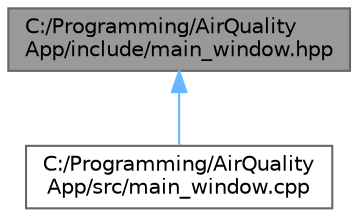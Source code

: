 digraph "C:/Programming/AirQualityApp/include/main_window.hpp"
{
 // LATEX_PDF_SIZE
  bgcolor="transparent";
  edge [fontname=Helvetica,fontsize=10,labelfontname=Helvetica,labelfontsize=10];
  node [fontname=Helvetica,fontsize=10,shape=box,height=0.2,width=0.4];
  Node1 [id="Node000001",label="C:/Programming/AirQuality\lApp/include/main_window.hpp",height=0.2,width=0.4,color="gray40", fillcolor="grey60", style="filled", fontcolor="black",tooltip="Główne okno aplikacji do monitorowania jakości powietrza."];
  Node1 -> Node2 [id="edge1_Node000001_Node000002",dir="back",color="steelblue1",style="solid",tooltip=" "];
  Node2 [id="Node000002",label="C:/Programming/AirQuality\lApp/src/main_window.cpp",height=0.2,width=0.4,color="grey40", fillcolor="white", style="filled",URL="$main__window_8cpp.html",tooltip="Implementacja głównego okna aplikacji."];
}
